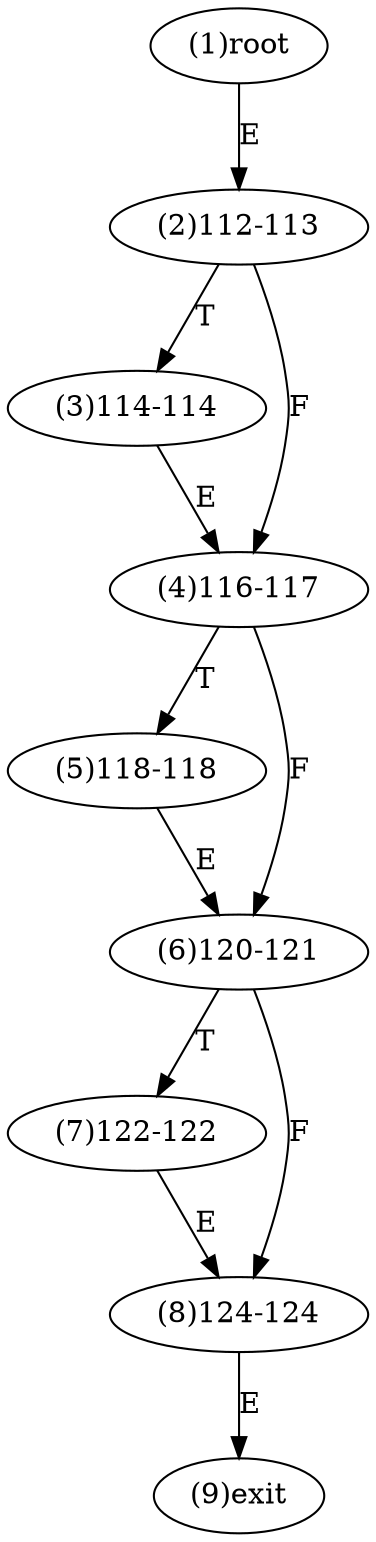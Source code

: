 digraph "" { 
1[ label="(1)root"];
2[ label="(2)112-113"];
3[ label="(3)114-114"];
4[ label="(4)116-117"];
5[ label="(5)118-118"];
6[ label="(6)120-121"];
7[ label="(7)122-122"];
8[ label="(8)124-124"];
9[ label="(9)exit"];
1->2[ label="E"];
2->4[ label="F"];
2->3[ label="T"];
3->4[ label="E"];
4->6[ label="F"];
4->5[ label="T"];
5->6[ label="E"];
6->8[ label="F"];
6->7[ label="T"];
7->8[ label="E"];
8->9[ label="E"];
}